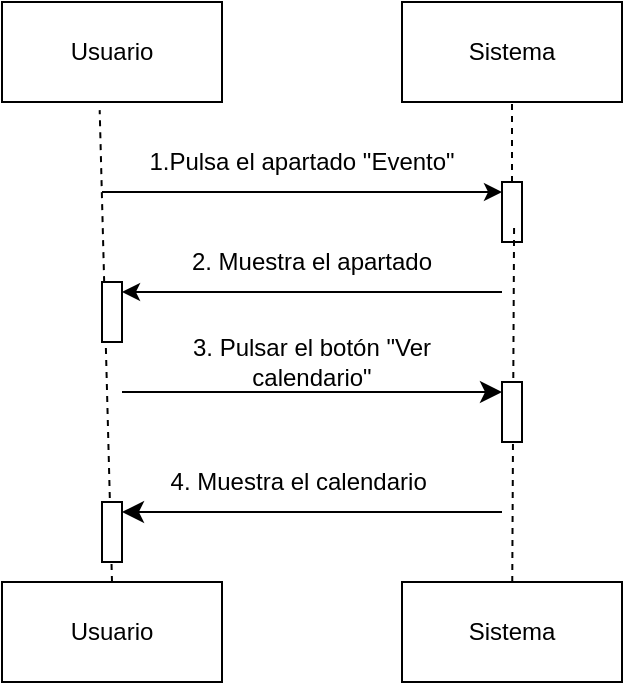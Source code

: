 <mxfile version="27.1.6" pages="2">
  <diagram name="Página-1" id="As-ylru9SlLK7KS7QaXn">
    <mxGraphModel grid="1" page="1" gridSize="10" guides="1" tooltips="1" connect="1" arrows="1" fold="1" pageScale="1" pageWidth="827" pageHeight="1169" math="0" shadow="0">
      <root>
        <mxCell id="0" />
        <mxCell id="1" parent="0" />
        <mxCell id="sEuESF4rzVyC_rkCTEI_-43" value="Usuario" style="html=1;whiteSpace=wrap;" vertex="1" parent="1">
          <mxGeometry x="600" y="410" width="110" height="50" as="geometry" />
        </mxCell>
        <mxCell id="sEuESF4rzVyC_rkCTEI_-44" value="Sistema&lt;span style=&quot;color: rgba(0, 0, 0, 0); font-family: monospace; font-size: 0px; text-align: start; text-wrap-mode: nowrap;&quot;&gt;%3CmxGraphModel%3E%3Croot%3E%3CmxCell%20id%3D%220%22%2F%3E%3CmxCell%20id%3D%221%22%20parent%3D%220%22%2F%3E%3CmxCell%20id%3D%222%22%20value%3D%22Usuario%22%20style%3D%22html%3D1%3BwhiteSpace%3Dwrap%3B%22%20vertex%3D%221%22%20parent%3D%221%22%3E%3CmxGeometry%20x%3D%2270%22%20y%3D%2240%22%20width%3D%22110%22%20height%3D%2250%22%20as%3D%22geometry%22%2F%3E%3C%2FmxCell%3E%3C%2Froot%3E%3C%2FmxGraphModel%3E&lt;/span&gt;" style="html=1;whiteSpace=wrap;" vertex="1" parent="1">
          <mxGeometry x="800" y="410" width="110" height="50" as="geometry" />
        </mxCell>
        <mxCell id="sEuESF4rzVyC_rkCTEI_-46" value="Usuario" style="html=1;whiteSpace=wrap;" vertex="1" parent="1">
          <mxGeometry x="600" y="700" width="110" height="50" as="geometry" />
        </mxCell>
        <mxCell id="sEuESF4rzVyC_rkCTEI_-47" value="Sistema&lt;span style=&quot;color: rgba(0, 0, 0, 0); font-family: monospace; font-size: 0px; text-align: start; text-wrap-mode: nowrap;&quot;&gt;%3CmxGraphModel%3E%3Croot%3E%3CmxCell%20id%3D%220%22%2F%3E%3CmxCell%20id%3D%221%22%20parent%3D%220%22%2F%3E%3CmxCell%20id%3D%222%22%20value%3D%22Usuario%22%20style%3D%22html%3D1%3BwhiteSpace%3Dwrap%3B%22%20vertex%3D%221%22%20parent%3D%221%22%3E%3CmxGeometry%20x%3D%2270%22%20y%3D%2240%22%20width%3D%22110%22%20height%3D%2250%22%20as%3D%22geometry%22%2F%3E%3C%2FmxCell%3E%3C%2Froot%3E%3C%2FmxGraphModel%3E&lt;/span&gt;" style="html=1;whiteSpace=wrap;" vertex="1" parent="1">
          <mxGeometry x="800" y="700" width="110" height="50" as="geometry" />
        </mxCell>
        <mxCell id="sEuESF4rzVyC_rkCTEI_-51" value="" style="endArrow=none;dashed=1;html=1;rounded=0;entryX=0.5;entryY=1;entryDx=0;entryDy=0;exitX=0.5;exitY=0;exitDx=0;exitDy=0;" edge="1" parent="1" source="sEuESF4rzVyC_rkCTEI_-53" target="sEuESF4rzVyC_rkCTEI_-44">
          <mxGeometry width="50" height="50" relative="1" as="geometry">
            <mxPoint x="830" y="690" as="sourcePoint" />
            <mxPoint x="880" y="640" as="targetPoint" />
          </mxGeometry>
        </mxCell>
        <mxCell id="sEuESF4rzVyC_rkCTEI_-53" value="" style="html=1;points=[[0,0,0,0,5],[0,1,0,0,-5],[1,0,0,0,5],[1,1,0,0,-5]];perimeter=orthogonalPerimeter;outlineConnect=0;targetShapes=umlLifeline;portConstraint=eastwest;newEdgeStyle={&quot;curved&quot;:0,&quot;rounded&quot;:0};" vertex="1" parent="1">
          <mxGeometry x="850" y="500" width="10" height="30" as="geometry" />
        </mxCell>
        <mxCell id="sEuESF4rzVyC_rkCTEI_-54" value="" style="endArrow=classic;html=1;rounded=0;entryX=0;entryY=0;entryDx=0;entryDy=5;entryPerimeter=0;" edge="1" parent="1" target="sEuESF4rzVyC_rkCTEI_-53">
          <mxGeometry width="50" height="50" relative="1" as="geometry">
            <mxPoint x="650" y="505" as="sourcePoint" />
            <mxPoint x="760" y="480" as="targetPoint" />
          </mxGeometry>
        </mxCell>
        <mxCell id="sEuESF4rzVyC_rkCTEI_-55" value="1.Pulsa el apartado &quot;Evento&quot;" style="text;html=1;align=center;verticalAlign=middle;whiteSpace=wrap;rounded=0;" vertex="1" parent="1">
          <mxGeometry x="665" y="480" width="170" height="20" as="geometry" />
        </mxCell>
        <mxCell id="sEuESF4rzVyC_rkCTEI_-67" value="" style="endArrow=none;dashed=1;html=1;rounded=0;exitX=0.5;exitY=0;exitDx=0;exitDy=0;entryX=0.444;entryY=1.081;entryDx=0;entryDy=0;entryPerimeter=0;" edge="1" parent="1" source="sEuESF4rzVyC_rkCTEI_-46" target="sEuESF4rzVyC_rkCTEI_-43">
          <mxGeometry width="50" height="50" relative="1" as="geometry">
            <mxPoint x="652.09" y="1240.0" as="sourcePoint" />
            <mxPoint x="647.91" y="1050.36" as="targetPoint" />
          </mxGeometry>
        </mxCell>
        <mxCell id="sEuESF4rzVyC_rkCTEI_-86" value="" style="html=1;points=[[0,0,0,0,5],[0,1,0,0,-5],[1,0,0,0,5],[1,1,0,0,-5]];perimeter=orthogonalPerimeter;outlineConnect=0;targetShapes=umlLifeline;portConstraint=eastwest;newEdgeStyle={&quot;curved&quot;:0,&quot;rounded&quot;:0};" vertex="1" parent="1">
          <mxGeometry x="650" y="550" width="10" height="30" as="geometry" />
        </mxCell>
        <mxCell id="sEuESF4rzVyC_rkCTEI_-92" value="" style="endArrow=classic;html=1;rounded=0;fontSize=12;startSize=8;endSize=8;curved=1;entryX=1;entryY=0;entryDx=0;entryDy=5;entryPerimeter=0;" edge="1" parent="1" target="T0tGwSlQTs2uB8gGUKFm-11">
          <mxGeometry width="50" height="50" relative="1" as="geometry">
            <mxPoint x="850" y="665" as="sourcePoint" />
            <mxPoint x="851.25" y="674.58" as="targetPoint" />
          </mxGeometry>
        </mxCell>
        <mxCell id="JzHU_n6rtim2MyVxcVec-3" value="" style="endArrow=none;dashed=1;html=1;rounded=0;exitX=0.5;exitY=0;exitDx=0;exitDy=0;entryX=0.5;entryY=0;entryDx=0;entryDy=0;" edge="1" parent="1" source="sEuESF4rzVyC_rkCTEI_-47" target="sEuESF4rzVyC_rkCTEI_-47">
          <mxGeometry width="50" height="50" relative="1" as="geometry">
            <mxPoint x="856" y="880" as="sourcePoint" />
            <mxPoint x="856.25" y="810" as="targetPoint" />
          </mxGeometry>
        </mxCell>
        <mxCell id="T0tGwSlQTs2uB8gGUKFm-3" value="" style="endArrow=classic;html=1;rounded=0;entryX=1;entryY=0;entryDx=0;entryDy=5;entryPerimeter=0;" edge="1" parent="1" target="sEuESF4rzVyC_rkCTEI_-86">
          <mxGeometry width="50" height="50" relative="1" as="geometry">
            <mxPoint x="850" y="555" as="sourcePoint" />
            <mxPoint x="670" y="550" as="targetPoint" />
          </mxGeometry>
        </mxCell>
        <mxCell id="T0tGwSlQTs2uB8gGUKFm-5" value="" style="endArrow=none;dashed=1;html=1;rounded=0;" edge="1" parent="1" source="sEuESF4rzVyC_rkCTEI_-47">
          <mxGeometry width="50" height="50" relative="1" as="geometry">
            <mxPoint x="856.05" y="660" as="sourcePoint" />
            <mxPoint x="856.05" y="520" as="targetPoint" />
          </mxGeometry>
        </mxCell>
        <mxCell id="T0tGwSlQTs2uB8gGUKFm-7" value="2. Muestra el apartado" style="text;html=1;align=center;verticalAlign=middle;whiteSpace=wrap;rounded=0;" vertex="1" parent="1">
          <mxGeometry x="670" y="530" width="170" height="20" as="geometry" />
        </mxCell>
        <mxCell id="T0tGwSlQTs2uB8gGUKFm-8" value="" style="endArrow=classic;html=1;rounded=0;fontSize=12;startSize=8;endSize=8;curved=1;entryX=0;entryY=0;entryDx=0;entryDy=5;entryPerimeter=0;" edge="1" parent="1" target="T0tGwSlQTs2uB8gGUKFm-9">
          <mxGeometry width="50" height="50" relative="1" as="geometry">
            <mxPoint x="660" y="605" as="sourcePoint" />
            <mxPoint x="456.25" y="670" as="targetPoint" />
          </mxGeometry>
        </mxCell>
        <mxCell id="T0tGwSlQTs2uB8gGUKFm-9" value="" style="html=1;points=[[0,0,0,0,5],[0,1,0,0,-5],[1,0,0,0,5],[1,1,0,0,-5]];perimeter=orthogonalPerimeter;outlineConnect=0;targetShapes=umlLifeline;portConstraint=eastwest;newEdgeStyle={&quot;curved&quot;:0,&quot;rounded&quot;:0};" vertex="1" parent="1">
          <mxGeometry x="850" y="600" width="10" height="30" as="geometry" />
        </mxCell>
        <mxCell id="T0tGwSlQTs2uB8gGUKFm-10" value="3. Pulsar el botón &quot;Ver calendario&quot;" style="text;html=1;align=center;verticalAlign=middle;whiteSpace=wrap;rounded=0;" vertex="1" parent="1">
          <mxGeometry x="670" y="580" width="170" height="20" as="geometry" />
        </mxCell>
        <mxCell id="T0tGwSlQTs2uB8gGUKFm-11" value="" style="html=1;points=[[0,0,0,0,5],[0,1,0,0,-5],[1,0,0,0,5],[1,1,0,0,-5]];perimeter=orthogonalPerimeter;outlineConnect=0;targetShapes=umlLifeline;portConstraint=eastwest;newEdgeStyle={&quot;curved&quot;:0,&quot;rounded&quot;:0};" vertex="1" parent="1">
          <mxGeometry x="650" y="660" width="10" height="30" as="geometry" />
        </mxCell>
        <mxCell id="T0tGwSlQTs2uB8gGUKFm-12" value="4. Muestra el calendario&amp;nbsp;" style="text;html=1;align=center;verticalAlign=middle;whiteSpace=wrap;rounded=0;" vertex="1" parent="1">
          <mxGeometry x="665" y="640" width="170" height="20" as="geometry" />
        </mxCell>
      </root>
    </mxGraphModel>
  </diagram>
  <diagram id="nIOQxxJyPP5hoQOKl2aF" name="Página-2">
    <mxGraphModel dx="1111" dy="507" grid="1" gridSize="10" guides="1" tooltips="1" connect="1" arrows="1" fold="1" page="1" pageScale="1" pageWidth="827" pageHeight="1169" math="0" shadow="0">
      <root>
        <mxCell id="0" />
        <mxCell id="1" parent="0" />
      </root>
    </mxGraphModel>
  </diagram>
</mxfile>
